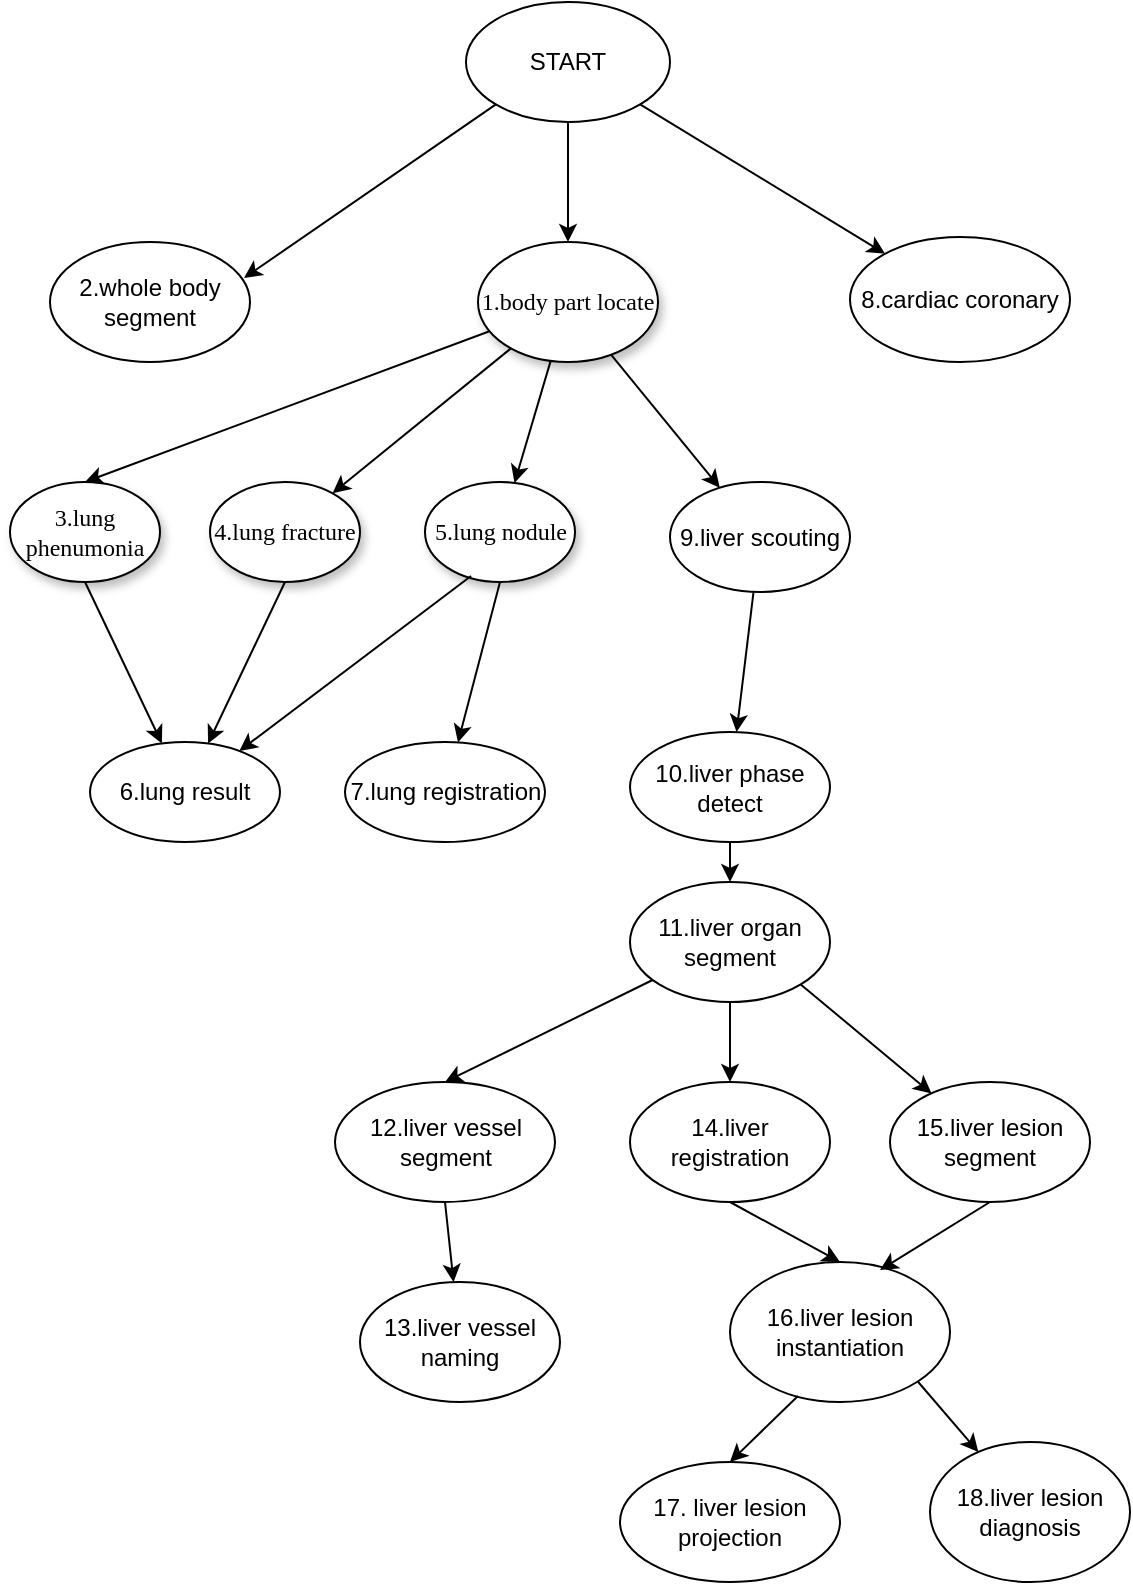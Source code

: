 <mxfile version="14.1.9" type="github">
  <diagram name="Page-1" id="42789a77-a242-8287-6e28-9cd8cfd52e62">
    <mxGraphModel dx="1422" dy="777" grid="1" gridSize="10" guides="1" tooltips="1" connect="1" arrows="1" fold="1" page="1" pageScale="1" pageWidth="1100" pageHeight="850" background="#ffffff" math="0" shadow="0">
      <root>
        <mxCell id="0" />
        <mxCell id="1" parent="0" />
        <mxCell id="1ea317790d2ca983-1" value="1.body part locate" style="ellipse;whiteSpace=wrap;html=1;rounded=0;shadow=1;comic=0;labelBackgroundColor=none;strokeWidth=1;fontFamily=Verdana;fontSize=12;align=center;" parent="1" vertex="1">
          <mxGeometry x="414" y="120" width="90" height="60" as="geometry" />
        </mxCell>
        <mxCell id="1ea317790d2ca983-2" value="&lt;span&gt;4.lung fracture&lt;/span&gt;" style="ellipse;whiteSpace=wrap;html=1;rounded=0;shadow=1;comic=0;labelBackgroundColor=none;strokeWidth=1;fontFamily=Verdana;fontSize=12;align=center;" parent="1" vertex="1">
          <mxGeometry x="280" y="240" width="75" height="50" as="geometry" />
        </mxCell>
        <mxCell id="1ea317790d2ca983-3" value="&lt;span&gt;5.lung nodule&lt;/span&gt;" style="ellipse;whiteSpace=wrap;html=1;rounded=0;shadow=1;comic=0;labelBackgroundColor=none;strokeWidth=1;fontFamily=Verdana;fontSize=12;align=center;" parent="1" vertex="1">
          <mxGeometry x="387.5" y="240" width="75" height="50" as="geometry" />
        </mxCell>
        <mxCell id="1ea317790d2ca983-9" value="3.lung phenumonia" style="ellipse;whiteSpace=wrap;html=1;rounded=0;shadow=1;comic=0;labelBackgroundColor=none;strokeWidth=1;fontFamily=Verdana;fontSize=12;align=center;" parent="1" vertex="1">
          <mxGeometry x="180" y="240" width="75" height="50" as="geometry" />
        </mxCell>
        <mxCell id="E7qCEXml-a51oX7vlCE2-1" value="2.whole body segment" style="ellipse;whiteSpace=wrap;html=1;" vertex="1" parent="1">
          <mxGeometry x="200" y="120" width="100" height="60" as="geometry" />
        </mxCell>
        <mxCell id="E7qCEXml-a51oX7vlCE2-6" value="START" style="ellipse;whiteSpace=wrap;html=1;" vertex="1" parent="1">
          <mxGeometry x="408" width="102" height="60" as="geometry" />
        </mxCell>
        <mxCell id="E7qCEXml-a51oX7vlCE2-11" value="6.lung result" style="ellipse;whiteSpace=wrap;html=1;" vertex="1" parent="1">
          <mxGeometry x="220" y="370" width="95" height="50" as="geometry" />
        </mxCell>
        <mxCell id="E7qCEXml-a51oX7vlCE2-13" value="" style="endArrow=classic;html=1;" edge="1" parent="1" source="E7qCEXml-a51oX7vlCE2-6" target="1ea317790d2ca983-1">
          <mxGeometry width="50" height="50" relative="1" as="geometry">
            <mxPoint x="520" y="370" as="sourcePoint" />
            <mxPoint x="570" y="320" as="targetPoint" />
          </mxGeometry>
        </mxCell>
        <mxCell id="E7qCEXml-a51oX7vlCE2-18" value="" style="endArrow=classic;html=1;exitX=0.5;exitY=1;exitDx=0;exitDy=0;" edge="1" parent="1" source="1ea317790d2ca983-9" target="E7qCEXml-a51oX7vlCE2-11">
          <mxGeometry width="50" height="50" relative="1" as="geometry">
            <mxPoint x="520" y="370" as="sourcePoint" />
            <mxPoint x="570" y="320" as="targetPoint" />
          </mxGeometry>
        </mxCell>
        <mxCell id="E7qCEXml-a51oX7vlCE2-19" value="" style="endArrow=classic;html=1;exitX=0.5;exitY=1;exitDx=0;exitDy=0;" edge="1" parent="1" source="1ea317790d2ca983-2" target="E7qCEXml-a51oX7vlCE2-11">
          <mxGeometry width="50" height="50" relative="1" as="geometry">
            <mxPoint x="520" y="370" as="sourcePoint" />
            <mxPoint x="570" y="320" as="targetPoint" />
          </mxGeometry>
        </mxCell>
        <mxCell id="E7qCEXml-a51oX7vlCE2-20" value="" style="endArrow=classic;html=1;exitX=0.307;exitY=0.94;exitDx=0;exitDy=0;exitPerimeter=0;" edge="1" parent="1" source="1ea317790d2ca983-3" target="E7qCEXml-a51oX7vlCE2-11">
          <mxGeometry width="50" height="50" relative="1" as="geometry">
            <mxPoint x="520" y="370" as="sourcePoint" />
            <mxPoint x="570" y="320" as="targetPoint" />
          </mxGeometry>
        </mxCell>
        <mxCell id="E7qCEXml-a51oX7vlCE2-22" value="" style="endArrow=classic;html=1;exitX=0.5;exitY=1;exitDx=0;exitDy=0;" edge="1" parent="1" source="1ea317790d2ca983-3" target="E7qCEXml-a51oX7vlCE2-23">
          <mxGeometry width="50" height="50" relative="1" as="geometry">
            <mxPoint x="510" y="270" as="sourcePoint" />
            <mxPoint x="570" y="320" as="targetPoint" />
          </mxGeometry>
        </mxCell>
        <mxCell id="E7qCEXml-a51oX7vlCE2-23" value="7.lung registration" style="ellipse;whiteSpace=wrap;html=1;" vertex="1" parent="1">
          <mxGeometry x="347.5" y="370" width="100" height="50" as="geometry" />
        </mxCell>
        <mxCell id="E7qCEXml-a51oX7vlCE2-24" value="8.cardiac coronary" style="ellipse;whiteSpace=wrap;html=1;" vertex="1" parent="1">
          <mxGeometry x="600" y="117.5" width="110" height="62.5" as="geometry" />
        </mxCell>
        <mxCell id="E7qCEXml-a51oX7vlCE2-26" value="" style="endArrow=classic;html=1;exitX=1;exitY=1;exitDx=0;exitDy=0;" edge="1" parent="1" source="E7qCEXml-a51oX7vlCE2-6" target="E7qCEXml-a51oX7vlCE2-24">
          <mxGeometry width="50" height="50" relative="1" as="geometry">
            <mxPoint x="680" y="260" as="sourcePoint" />
            <mxPoint x="730" y="210" as="targetPoint" />
          </mxGeometry>
        </mxCell>
        <mxCell id="E7qCEXml-a51oX7vlCE2-34" value="" style="endArrow=classic;html=1;entryX=0.5;entryY=0;entryDx=0;entryDy=0;" edge="1" parent="1" source="1ea317790d2ca983-1" target="1ea317790d2ca983-9">
          <mxGeometry width="50" height="50" relative="1" as="geometry">
            <mxPoint x="520" y="370" as="sourcePoint" />
            <mxPoint x="570" y="320" as="targetPoint" />
          </mxGeometry>
        </mxCell>
        <mxCell id="E7qCEXml-a51oX7vlCE2-35" value="" style="endArrow=classic;html=1;" edge="1" parent="1" source="1ea317790d2ca983-1" target="1ea317790d2ca983-2">
          <mxGeometry width="50" height="50" relative="1" as="geometry">
            <mxPoint x="520" y="370" as="sourcePoint" />
            <mxPoint x="570" y="320" as="targetPoint" />
          </mxGeometry>
        </mxCell>
        <mxCell id="E7qCEXml-a51oX7vlCE2-36" value="9.liver scouting" style="ellipse;whiteSpace=wrap;html=1;" vertex="1" parent="1">
          <mxGeometry x="510" y="240" width="90" height="55" as="geometry" />
        </mxCell>
        <mxCell id="E7qCEXml-a51oX7vlCE2-40" value="" style="endArrow=classic;html=1;entryX=0.97;entryY=0.3;entryDx=0;entryDy=0;entryPerimeter=0;exitX=0;exitY=1;exitDx=0;exitDy=0;" edge="1" parent="1" source="E7qCEXml-a51oX7vlCE2-6" target="E7qCEXml-a51oX7vlCE2-1">
          <mxGeometry width="50" height="50" relative="1" as="geometry">
            <mxPoint x="430" y="48" as="sourcePoint" />
            <mxPoint x="610" y="230" as="targetPoint" />
          </mxGeometry>
        </mxCell>
        <mxCell id="E7qCEXml-a51oX7vlCE2-43" value="" style="endArrow=classic;html=1;" edge="1" parent="1" source="1ea317790d2ca983-1" target="1ea317790d2ca983-3">
          <mxGeometry width="50" height="50" relative="1" as="geometry">
            <mxPoint x="520" y="370" as="sourcePoint" />
            <mxPoint x="570" y="320" as="targetPoint" />
          </mxGeometry>
        </mxCell>
        <mxCell id="E7qCEXml-a51oX7vlCE2-44" value="" style="endArrow=classic;html=1;" edge="1" parent="1" source="1ea317790d2ca983-1" target="E7qCEXml-a51oX7vlCE2-36">
          <mxGeometry width="50" height="50" relative="1" as="geometry">
            <mxPoint x="520" y="370" as="sourcePoint" />
            <mxPoint x="570" y="320" as="targetPoint" />
          </mxGeometry>
        </mxCell>
        <mxCell id="E7qCEXml-a51oX7vlCE2-45" value="10.liver phase detect" style="ellipse;whiteSpace=wrap;html=1;" vertex="1" parent="1">
          <mxGeometry x="490" y="365" width="100" height="55" as="geometry" />
        </mxCell>
        <mxCell id="E7qCEXml-a51oX7vlCE2-46" value="" style="endArrow=classic;html=1;" edge="1" parent="1" source="E7qCEXml-a51oX7vlCE2-36" target="E7qCEXml-a51oX7vlCE2-45">
          <mxGeometry width="50" height="50" relative="1" as="geometry">
            <mxPoint x="520" y="370" as="sourcePoint" />
            <mxPoint x="570" y="320" as="targetPoint" />
          </mxGeometry>
        </mxCell>
        <mxCell id="E7qCEXml-a51oX7vlCE2-47" value="11.liver organ segment" style="ellipse;whiteSpace=wrap;html=1;" vertex="1" parent="1">
          <mxGeometry x="490" y="440" width="100" height="60" as="geometry" />
        </mxCell>
        <mxCell id="E7qCEXml-a51oX7vlCE2-50" value="" style="endArrow=classic;html=1;entryX=0.5;entryY=0;entryDx=0;entryDy=0;exitX=0.5;exitY=1;exitDx=0;exitDy=0;" edge="1" parent="1" source="E7qCEXml-a51oX7vlCE2-45" target="E7qCEXml-a51oX7vlCE2-47">
          <mxGeometry width="50" height="50" relative="1" as="geometry">
            <mxPoint x="590" y="430" as="sourcePoint" />
            <mxPoint x="570" y="320" as="targetPoint" />
          </mxGeometry>
        </mxCell>
        <mxCell id="E7qCEXml-a51oX7vlCE2-51" value="12.liver vessel segment" style="ellipse;whiteSpace=wrap;html=1;" vertex="1" parent="1">
          <mxGeometry x="342.5" y="540" width="110" height="60" as="geometry" />
        </mxCell>
        <mxCell id="E7qCEXml-a51oX7vlCE2-52" value="" style="endArrow=classic;html=1;entryX=0.5;entryY=0;entryDx=0;entryDy=0;" edge="1" parent="1" source="E7qCEXml-a51oX7vlCE2-47" target="E7qCEXml-a51oX7vlCE2-51">
          <mxGeometry width="50" height="50" relative="1" as="geometry">
            <mxPoint x="520" y="480" as="sourcePoint" />
            <mxPoint x="570" y="430" as="targetPoint" />
          </mxGeometry>
        </mxCell>
        <mxCell id="E7qCEXml-a51oX7vlCE2-53" value="13.liver vessel naming" style="ellipse;whiteSpace=wrap;html=1;" vertex="1" parent="1">
          <mxGeometry x="355" y="640" width="100" height="60" as="geometry" />
        </mxCell>
        <mxCell id="E7qCEXml-a51oX7vlCE2-54" value="" style="endArrow=classic;html=1;exitX=0.5;exitY=1;exitDx=0;exitDy=0;" edge="1" parent="1" source="E7qCEXml-a51oX7vlCE2-51" target="E7qCEXml-a51oX7vlCE2-53">
          <mxGeometry width="50" height="50" relative="1" as="geometry">
            <mxPoint x="520" y="480" as="sourcePoint" />
            <mxPoint x="570" y="430" as="targetPoint" />
          </mxGeometry>
        </mxCell>
        <mxCell id="E7qCEXml-a51oX7vlCE2-55" value="14.liver registration" style="ellipse;whiteSpace=wrap;html=1;" vertex="1" parent="1">
          <mxGeometry x="490" y="540" width="100" height="60" as="geometry" />
        </mxCell>
        <mxCell id="E7qCEXml-a51oX7vlCE2-58" value="" style="endArrow=classic;html=1;" edge="1" parent="1" source="E7qCEXml-a51oX7vlCE2-47" target="E7qCEXml-a51oX7vlCE2-55">
          <mxGeometry width="50" height="50" relative="1" as="geometry">
            <mxPoint x="520" y="640" as="sourcePoint" />
            <mxPoint x="570" y="590" as="targetPoint" />
          </mxGeometry>
        </mxCell>
        <mxCell id="E7qCEXml-a51oX7vlCE2-59" value="15.liver lesion segment" style="ellipse;whiteSpace=wrap;html=1;" vertex="1" parent="1">
          <mxGeometry x="620" y="540" width="100" height="60" as="geometry" />
        </mxCell>
        <mxCell id="E7qCEXml-a51oX7vlCE2-60" value="" style="endArrow=classic;html=1;exitX=1;exitY=1;exitDx=0;exitDy=0;" edge="1" parent="1" source="E7qCEXml-a51oX7vlCE2-47" target="E7qCEXml-a51oX7vlCE2-59">
          <mxGeometry width="50" height="50" relative="1" as="geometry">
            <mxPoint x="520" y="640" as="sourcePoint" />
            <mxPoint x="570" y="590" as="targetPoint" />
          </mxGeometry>
        </mxCell>
        <mxCell id="E7qCEXml-a51oX7vlCE2-61" value="16.liver lesion instantiation" style="ellipse;whiteSpace=wrap;html=1;" vertex="1" parent="1">
          <mxGeometry x="540" y="630" width="110" height="70" as="geometry" />
        </mxCell>
        <mxCell id="E7qCEXml-a51oX7vlCE2-62" value="" style="endArrow=classic;html=1;exitX=0.5;exitY=1;exitDx=0;exitDy=0;entryX=0.5;entryY=0;entryDx=0;entryDy=0;" edge="1" parent="1" source="E7qCEXml-a51oX7vlCE2-55" target="E7qCEXml-a51oX7vlCE2-61">
          <mxGeometry width="50" height="50" relative="1" as="geometry">
            <mxPoint x="520" y="530" as="sourcePoint" />
            <mxPoint x="570" y="480" as="targetPoint" />
          </mxGeometry>
        </mxCell>
        <mxCell id="E7qCEXml-a51oX7vlCE2-63" value="" style="endArrow=classic;html=1;exitX=0.5;exitY=1;exitDx=0;exitDy=0;entryX=0.682;entryY=0.057;entryDx=0;entryDy=0;entryPerimeter=0;" edge="1" parent="1" source="E7qCEXml-a51oX7vlCE2-59" target="E7qCEXml-a51oX7vlCE2-61">
          <mxGeometry width="50" height="50" relative="1" as="geometry">
            <mxPoint x="520" y="530" as="sourcePoint" />
            <mxPoint x="570" y="480" as="targetPoint" />
          </mxGeometry>
        </mxCell>
        <mxCell id="E7qCEXml-a51oX7vlCE2-64" value="17. liver lesion projection" style="ellipse;whiteSpace=wrap;html=1;" vertex="1" parent="1">
          <mxGeometry x="485" y="730" width="110" height="60" as="geometry" />
        </mxCell>
        <mxCell id="E7qCEXml-a51oX7vlCE2-65" value="" style="endArrow=classic;html=1;exitX=0.309;exitY=0.957;exitDx=0;exitDy=0;entryX=0.5;entryY=0;entryDx=0;entryDy=0;exitPerimeter=0;" edge="1" parent="1" source="E7qCEXml-a51oX7vlCE2-61" target="E7qCEXml-a51oX7vlCE2-64">
          <mxGeometry width="50" height="50" relative="1" as="geometry">
            <mxPoint x="520" y="790" as="sourcePoint" />
            <mxPoint x="570" y="740" as="targetPoint" />
          </mxGeometry>
        </mxCell>
        <mxCell id="E7qCEXml-a51oX7vlCE2-66" value="18.liver lesion diagnosis" style="ellipse;whiteSpace=wrap;html=1;" vertex="1" parent="1">
          <mxGeometry x="640" y="720" width="100" height="70" as="geometry" />
        </mxCell>
        <mxCell id="E7qCEXml-a51oX7vlCE2-67" value="" style="endArrow=classic;html=1;exitX=1;exitY=1;exitDx=0;exitDy=0;" edge="1" parent="1" source="E7qCEXml-a51oX7vlCE2-61" target="E7qCEXml-a51oX7vlCE2-66">
          <mxGeometry width="50" height="50" relative="1" as="geometry">
            <mxPoint x="520" y="640" as="sourcePoint" />
            <mxPoint x="570" y="590" as="targetPoint" />
          </mxGeometry>
        </mxCell>
      </root>
    </mxGraphModel>
  </diagram>
</mxfile>
